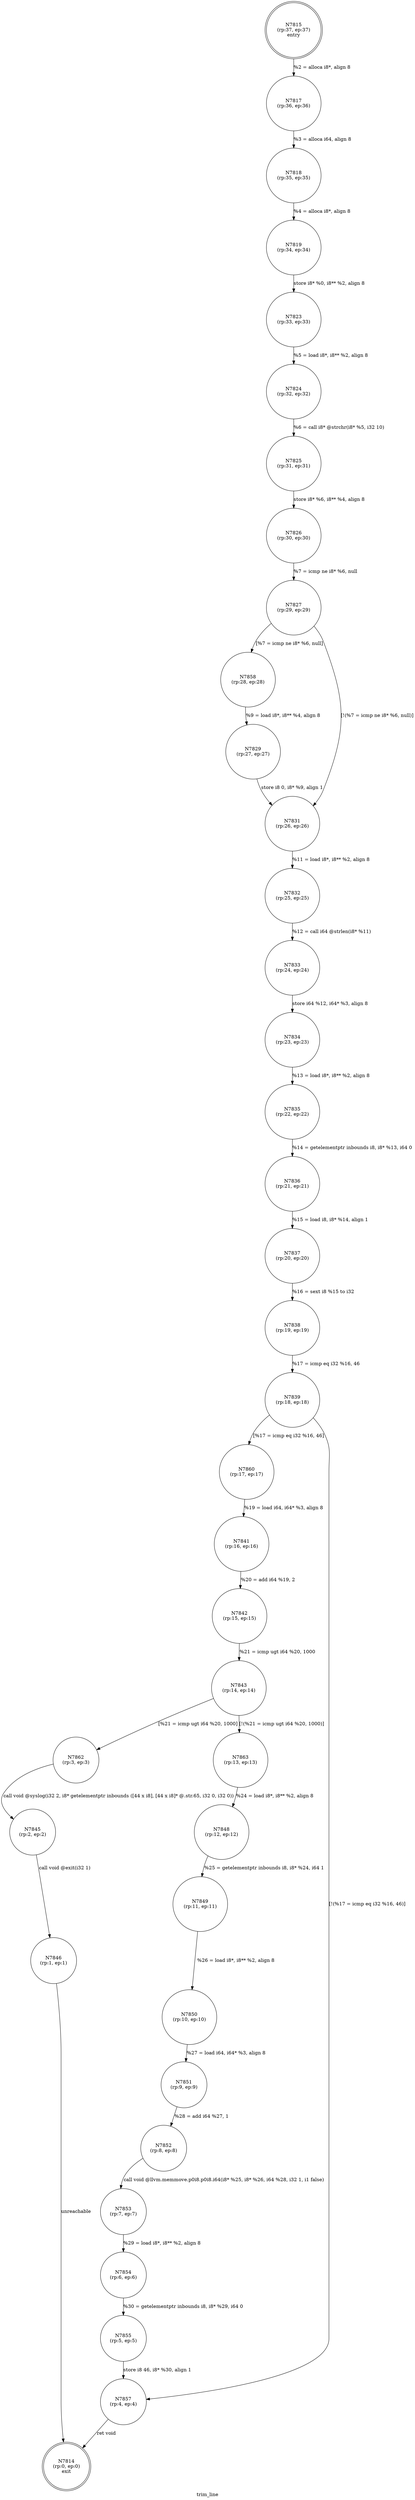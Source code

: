 digraph trim_line {
label="trim_line"
7814 [label="N7814\n(rp:0, ep:0)\nexit", shape="doublecircle"]
7815 [label="N7815\n(rp:37, ep:37)\nentry", shape="doublecircle"]
7815 -> 7817 [label="%2 = alloca i8*, align 8"]
7817 [label="N7817\n(rp:36, ep:36)", shape="circle"]
7817 -> 7818 [label="%3 = alloca i64, align 8"]
7818 [label="N7818\n(rp:35, ep:35)", shape="circle"]
7818 -> 7819 [label="%4 = alloca i8*, align 8"]
7819 [label="N7819\n(rp:34, ep:34)", shape="circle"]
7819 -> 7823 [label="store i8* %0, i8** %2, align 8"]
7823 [label="N7823\n(rp:33, ep:33)", shape="circle"]
7823 -> 7824 [label="%5 = load i8*, i8** %2, align 8"]
7824 [label="N7824\n(rp:32, ep:32)", shape="circle"]
7824 -> 7825 [label="%6 = call i8* @strchr(i8* %5, i32 10)"]
7825 [label="N7825\n(rp:31, ep:31)", shape="circle"]
7825 -> 7826 [label="store i8* %6, i8** %4, align 8"]
7826 [label="N7826\n(rp:30, ep:30)", shape="circle"]
7826 -> 7827 [label="%7 = icmp ne i8* %6, null"]
7827 [label="N7827\n(rp:29, ep:29)", shape="circle"]
7827 -> 7858 [label="[%7 = icmp ne i8* %6, null]"]
7827 -> 7831 [label="[!(%7 = icmp ne i8* %6, null)]"]
7829 [label="N7829\n(rp:27, ep:27)", shape="circle"]
7829 -> 7831 [label="store i8 0, i8* %9, align 1"]
7831 [label="N7831\n(rp:26, ep:26)", shape="circle"]
7831 -> 7832 [label="%11 = load i8*, i8** %2, align 8"]
7832 [label="N7832\n(rp:25, ep:25)", shape="circle"]
7832 -> 7833 [label="%12 = call i64 @strlen(i8* %11)"]
7833 [label="N7833\n(rp:24, ep:24)", shape="circle"]
7833 -> 7834 [label="store i64 %12, i64* %3, align 8"]
7834 [label="N7834\n(rp:23, ep:23)", shape="circle"]
7834 -> 7835 [label="%13 = load i8*, i8** %2, align 8"]
7835 [label="N7835\n(rp:22, ep:22)", shape="circle"]
7835 -> 7836 [label="%14 = getelementptr inbounds i8, i8* %13, i64 0"]
7836 [label="N7836\n(rp:21, ep:21)", shape="circle"]
7836 -> 7837 [label="%15 = load i8, i8* %14, align 1"]
7837 [label="N7837\n(rp:20, ep:20)", shape="circle"]
7837 -> 7838 [label="%16 = sext i8 %15 to i32"]
7838 [label="N7838\n(rp:19, ep:19)", shape="circle"]
7838 -> 7839 [label="%17 = icmp eq i32 %16, 46"]
7839 [label="N7839\n(rp:18, ep:18)", shape="circle"]
7839 -> 7860 [label="[%17 = icmp eq i32 %16, 46]"]
7839 -> 7857 [label="[!(%17 = icmp eq i32 %16, 46)]"]
7841 [label="N7841\n(rp:16, ep:16)", shape="circle"]
7841 -> 7842 [label="%20 = add i64 %19, 2"]
7842 [label="N7842\n(rp:15, ep:15)", shape="circle"]
7842 -> 7843 [label="%21 = icmp ugt i64 %20, 1000"]
7843 [label="N7843\n(rp:14, ep:14)", shape="circle"]
7843 -> 7862 [label="[%21 = icmp ugt i64 %20, 1000]"]
7843 -> 7863 [label="[!(%21 = icmp ugt i64 %20, 1000)]"]
7845 [label="N7845\n(rp:2, ep:2)", shape="circle"]
7845 -> 7846 [label="call void @exit(i32 1)"]
7846 [label="N7846\n(rp:1, ep:1)", shape="circle"]
7846 -> 7814 [label="unreachable"]
7848 [label="N7848\n(rp:12, ep:12)", shape="circle"]
7848 -> 7849 [label="%25 = getelementptr inbounds i8, i8* %24, i64 1"]
7849 [label="N7849\n(rp:11, ep:11)", shape="circle"]
7849 -> 7850 [label="%26 = load i8*, i8** %2, align 8"]
7850 [label="N7850\n(rp:10, ep:10)", shape="circle"]
7850 -> 7851 [label="%27 = load i64, i64* %3, align 8"]
7851 [label="N7851\n(rp:9, ep:9)", shape="circle"]
7851 -> 7852 [label="%28 = add i64 %27, 1"]
7852 [label="N7852\n(rp:8, ep:8)", shape="circle"]
7852 -> 7853 [label="call void @llvm.memmove.p0i8.p0i8.i64(i8* %25, i8* %26, i64 %28, i32 1, i1 false)"]
7853 [label="N7853\n(rp:7, ep:7)", shape="circle"]
7853 -> 7854 [label="%29 = load i8*, i8** %2, align 8"]
7854 [label="N7854\n(rp:6, ep:6)", shape="circle"]
7854 -> 7855 [label="%30 = getelementptr inbounds i8, i8* %29, i64 0"]
7855 [label="N7855\n(rp:5, ep:5)", shape="circle"]
7855 -> 7857 [label="store i8 46, i8* %30, align 1"]
7857 [label="N7857\n(rp:4, ep:4)", shape="circle"]
7857 -> 7814 [label="ret void"]
7858 [label="N7858\n(rp:28, ep:28)", shape="circle"]
7858 -> 7829 [label="%9 = load i8*, i8** %4, align 8"]
7860 [label="N7860\n(rp:17, ep:17)", shape="circle"]
7860 -> 7841 [label="%19 = load i64, i64* %3, align 8"]
7862 [label="N7862\n(rp:3, ep:3)", shape="circle"]
7862 -> 7845 [label="call void @syslog(i32 2, i8* getelementptr inbounds ([44 x i8], [44 x i8]* @.str.65, i32 0, i32 0))"]
7863 [label="N7863\n(rp:13, ep:13)", shape="circle"]
7863 -> 7848 [label="%24 = load i8*, i8** %2, align 8"]
}

